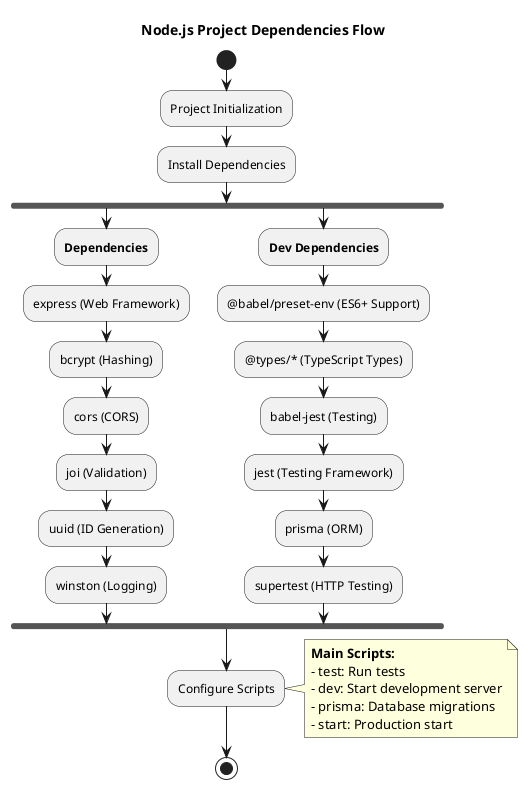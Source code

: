 @startuml Package.json Dependencies Flow

title Node.js Project Dependencies Flow

start

:Project Initialization;
:Install Dependencies;

fork
  :**Dependencies**;
  :express (Web Framework);
  :bcrypt (Hashing);
  :cors (CORS);
  :joi (Validation);
  :uuid (ID Generation);
  :winston (Logging);
fork again
  :**Dev Dependencies**;
  :@babel/preset-env (ES6+ Support);
  :@types/* (TypeScript Types);
  :babel-jest (Testing);
  :jest (Testing Framework);
  :prisma (ORM);
  :supertest (HTTP Testing);
fork end

:Configure Scripts;

note right
  **Main Scripts:**
  - test: Run tests
  - dev: Start development server
  - prisma: Database migrations
  - start: Production start
end note

stop

@enduml
